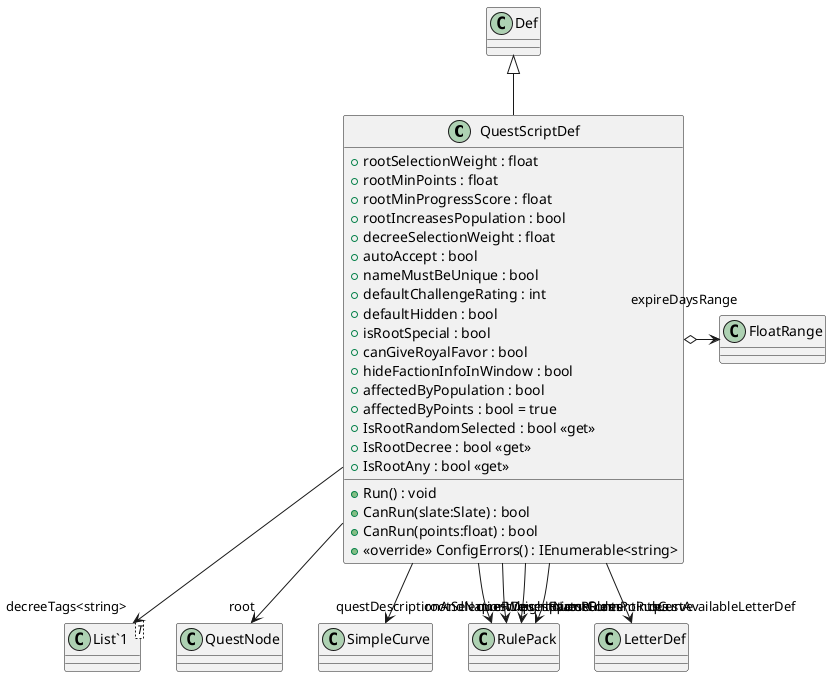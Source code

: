 @startuml
class QuestScriptDef {
    + rootSelectionWeight : float
    + rootMinPoints : float
    + rootMinProgressScore : float
    + rootIncreasesPopulation : bool
    + decreeSelectionWeight : float
    + autoAccept : bool
    + nameMustBeUnique : bool
    + defaultChallengeRating : int
    + defaultHidden : bool
    + isRootSpecial : bool
    + canGiveRoyalFavor : bool
    + hideFactionInfoInWindow : bool
    + affectedByPopulation : bool
    + affectedByPoints : bool = true
    + IsRootRandomSelected : bool <<get>>
    + IsRootDecree : bool <<get>>
    + IsRootAny : bool <<get>>
    + Run() : void
    + CanRun(slate:Slate) : bool
    + CanRun(points:float) : bool
    + <<override>> ConfigErrors() : IEnumerable<string>
}
class "List`1"<T> {
}
Def <|-- QuestScriptDef
QuestScriptDef --> "root" QuestNode
QuestScriptDef --> "rootSelectionWeightFactorFromPointsCurve" SimpleCurve
QuestScriptDef --> "decreeTags<string>" "List`1"
QuestScriptDef --> "questDescriptionRules" RulePack
QuestScriptDef --> "questNameRules" RulePack
QuestScriptDef --> "questDescriptionAndNameRules" RulePack
QuestScriptDef --> "questContentRules" RulePack
QuestScriptDef o-> "expireDaysRange" FloatRange
QuestScriptDef --> "questAvailableLetterDef" LetterDef
@enduml
